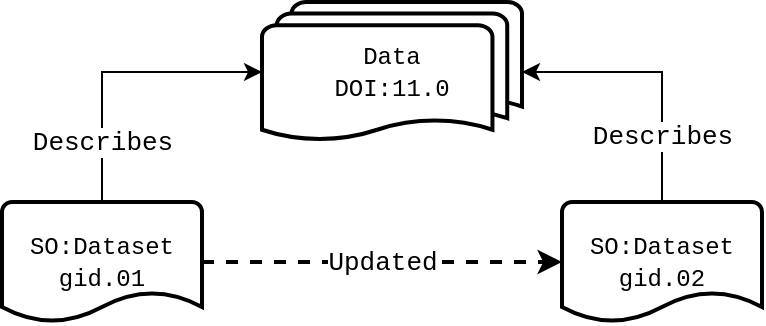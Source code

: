<mxfile version="14.1.9" type="github">
  <diagram id="4WrsI7V_JcW5eWz56Qfs" name="Page-1">
    <mxGraphModel dx="797" dy="814" grid="1" gridSize="10" guides="1" tooltips="1" connect="1" arrows="1" fold="1" page="1" pageScale="1" pageWidth="850" pageHeight="1100" math="0" shadow="0">
      <root>
        <mxCell id="0" />
        <mxCell id="1" parent="0" />
        <mxCell id="0QqT_xMATzPDEKyegkB2-1" value="&lt;font face=&quot;Cousine&quot; data-font-src=&quot;https://fonts.googleapis.com/css?family=Cousine&quot;&gt;Data&lt;br&gt;DOI:11.0&lt;/font&gt;" style="strokeWidth=2;html=1;shape=mxgraph.flowchart.multi-document;whiteSpace=wrap;" vertex="1" parent="1">
          <mxGeometry x="250" y="60" width="130" height="70" as="geometry" />
        </mxCell>
        <mxCell id="0QqT_xMATzPDEKyegkB2-2" style="edgeStyle=orthogonalEdgeStyle;rounded=0;orthogonalLoop=1;jettySize=auto;html=1;entryX=0;entryY=0.5;entryDx=0;entryDy=0;entryPerimeter=0;dashed=1;strokeWidth=2;" edge="1" parent="1" source="0QqT_xMATzPDEKyegkB2-6" target="0QqT_xMATzPDEKyegkB2-9">
          <mxGeometry relative="1" as="geometry" />
        </mxCell>
        <mxCell id="0QqT_xMATzPDEKyegkB2-3" value="Updated" style="edgeLabel;html=1;align=center;verticalAlign=middle;resizable=0;points=[];fontFamily=Cousine;fontSource=https%3A%2F%2Ffonts.googleapis.com%2Fcss%3Ffamily%3DCousine;fontSize=13;" vertex="1" connectable="0" parent="0QqT_xMATzPDEKyegkB2-2">
          <mxGeometry x="-0.256" y="2" relative="1" as="geometry">
            <mxPoint x="23" y="2" as="offset" />
          </mxGeometry>
        </mxCell>
        <mxCell id="0QqT_xMATzPDEKyegkB2-4" style="edgeStyle=orthogonalEdgeStyle;rounded=0;orthogonalLoop=1;jettySize=auto;html=1;entryX=0;entryY=0.5;entryDx=0;entryDy=0;entryPerimeter=0;fontSize=13;exitX=0.5;exitY=0;exitDx=0;exitDy=0;exitPerimeter=0;" edge="1" parent="1" source="0QqT_xMATzPDEKyegkB2-6" target="0QqT_xMATzPDEKyegkB2-1">
          <mxGeometry relative="1" as="geometry" />
        </mxCell>
        <mxCell id="0QqT_xMATzPDEKyegkB2-5" value="Describes" style="edgeLabel;html=1;align=center;verticalAlign=middle;resizable=0;points=[];fontSize=13;fontFamily=Cousine;fontSource=https%3A%2F%2Ffonts.googleapis.com%2Fcss%3Ffamily%3DCousine;" vertex="1" connectable="0" parent="0QqT_xMATzPDEKyegkB2-4">
          <mxGeometry x="-0.25" relative="1" as="geometry">
            <mxPoint y="24" as="offset" />
          </mxGeometry>
        </mxCell>
        <mxCell id="0QqT_xMATzPDEKyegkB2-6" value="&lt;font face=&quot;Cousine&quot; data-font-src=&quot;https://fonts.googleapis.com/css?family=Cousine&quot;&gt;SO:Dataset&lt;br&gt;gid.01&lt;/font&gt;" style="strokeWidth=2;html=1;shape=mxgraph.flowchart.document2;whiteSpace=wrap;size=0.25;" vertex="1" parent="1">
          <mxGeometry x="120" y="160" width="100" height="60" as="geometry" />
        </mxCell>
        <mxCell id="0QqT_xMATzPDEKyegkB2-7" style="edgeStyle=orthogonalEdgeStyle;rounded=0;orthogonalLoop=1;jettySize=auto;html=1;exitX=0.5;exitY=0;exitDx=0;exitDy=0;exitPerimeter=0;entryX=1;entryY=0.5;entryDx=0;entryDy=0;entryPerimeter=0;fontFamily=Cousine;fontSource=https%3A%2F%2Ffonts.googleapis.com%2Fcss%3Ffamily%3DCousine;fontSize=13;" edge="1" parent="1" source="0QqT_xMATzPDEKyegkB2-9" target="0QqT_xMATzPDEKyegkB2-1">
          <mxGeometry relative="1" as="geometry" />
        </mxCell>
        <mxCell id="0QqT_xMATzPDEKyegkB2-8" value="Describes" style="edgeLabel;html=1;align=center;verticalAlign=middle;resizable=0;points=[];fontSize=13;fontFamily=Cousine;" vertex="1" connectable="0" parent="0QqT_xMATzPDEKyegkB2-7">
          <mxGeometry x="-0.264" y="-1" relative="1" as="geometry">
            <mxPoint x="-1" y="16" as="offset" />
          </mxGeometry>
        </mxCell>
        <mxCell id="0QqT_xMATzPDEKyegkB2-9" value="&lt;font face=&quot;Cousine&quot; data-font-src=&quot;https://fonts.googleapis.com/css?family=Cousine&quot;&gt;SO:Dataset&lt;br&gt;gid.02&lt;/font&gt;" style="strokeWidth=2;html=1;shape=mxgraph.flowchart.document2;whiteSpace=wrap;size=0.25;" vertex="1" parent="1">
          <mxGeometry x="400" y="160" width="100" height="60" as="geometry" />
        </mxCell>
      </root>
    </mxGraphModel>
  </diagram>
</mxfile>
